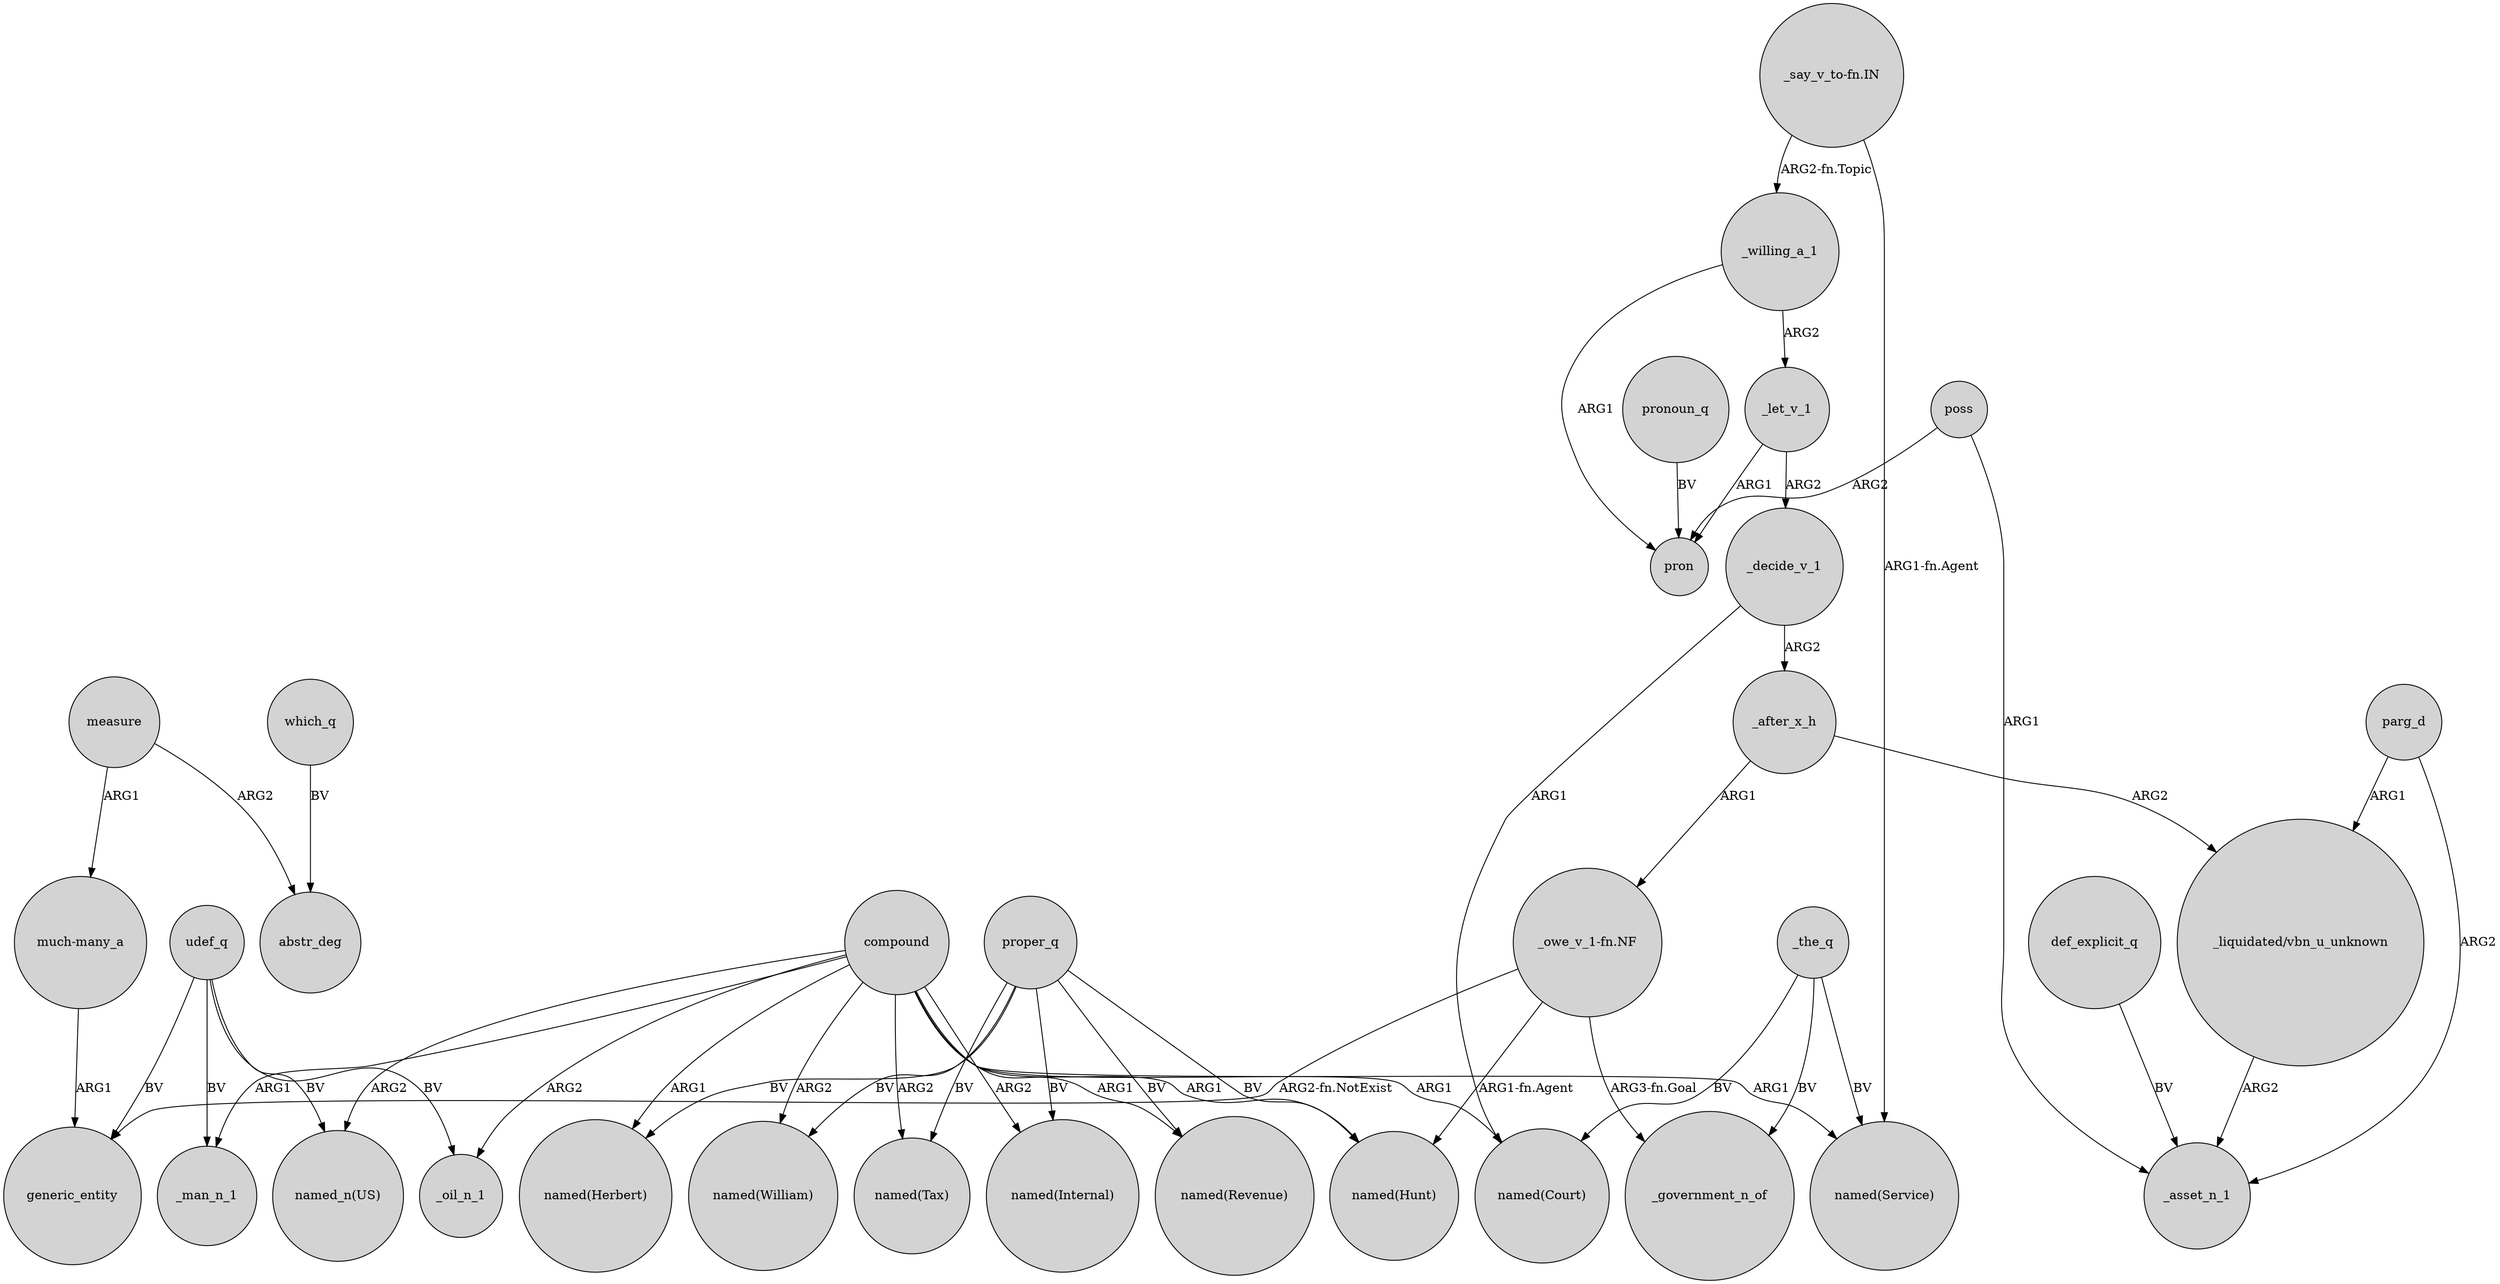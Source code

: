 digraph {
	node [shape=circle style=filled]
	"_owe_v_1-fn.NF" -> "named(Hunt)" [label="ARG1-fn.Agent"]
	_after_x_h -> "_owe_v_1-fn.NF" [label=ARG1]
	measure -> abstr_deg [label=ARG2]
	def_explicit_q -> _asset_n_1 [label=BV]
	udef_q -> "named_n(US)" [label=BV]
	udef_q -> generic_entity [label=BV]
	"_say_v_to-fn.IN" -> "named(Service)" [label="ARG1-fn.Agent"]
	compound -> _man_n_1 [label=ARG1]
	poss -> pron [label=ARG2]
	compound -> "named(Revenue)" [label=ARG1]
	"much-many_a" -> generic_entity [label=ARG1]
	"_owe_v_1-fn.NF" -> generic_entity [label="ARG2-fn.NotExist"]
	proper_q -> "named(Herbert)" [label=BV]
	compound -> "named(Hunt)" [label=ARG1]
	proper_q -> "named(Revenue)" [label=BV]
	_the_q -> "named(Court)" [label=BV]
	_willing_a_1 -> _let_v_1 [label=ARG2]
	compound -> "named(Herbert)" [label=ARG1]
	_after_x_h -> "_liquidated/vbn_u_unknown" [label=ARG2]
	"_owe_v_1-fn.NF" -> _government_n_of [label="ARG3-fn.Goal"]
	compound -> "named(Service)" [label=ARG1]
	compound -> "named_n(US)" [label=ARG2]
	pronoun_q -> pron [label=BV]
	_decide_v_1 -> _after_x_h [label=ARG2]
	compound -> _oil_n_1 [label=ARG2]
	proper_q -> "named(Tax)" [label=BV]
	"_liquidated/vbn_u_unknown" -> _asset_n_1 [label=ARG2]
	compound -> "named(William)" [label=ARG2]
	_willing_a_1 -> pron [label=ARG1]
	parg_d -> "_liquidated/vbn_u_unknown" [label=ARG1]
	_decide_v_1 -> "named(Court)" [label=ARG1]
	which_q -> abstr_deg [label=BV]
	_the_q -> "named(Service)" [label=BV]
	"_say_v_to-fn.IN" -> _willing_a_1 [label="ARG2-fn.Topic"]
	udef_q -> _oil_n_1 [label=BV]
	_let_v_1 -> _decide_v_1 [label=ARG2]
	_let_v_1 -> pron [label=ARG1]
	_the_q -> _government_n_of [label=BV]
	udef_q -> _man_n_1 [label=BV]
	parg_d -> _asset_n_1 [label=ARG2]
	poss -> _asset_n_1 [label=ARG1]
	compound -> "named(Internal)" [label=ARG2]
	measure -> "much-many_a" [label=ARG1]
	proper_q -> "named(Hunt)" [label=BV]
	compound -> "named(Tax)" [label=ARG2]
	compound -> "named(Court)" [label=ARG1]
	proper_q -> "named(William)" [label=BV]
	proper_q -> "named(Internal)" [label=BV]
}
